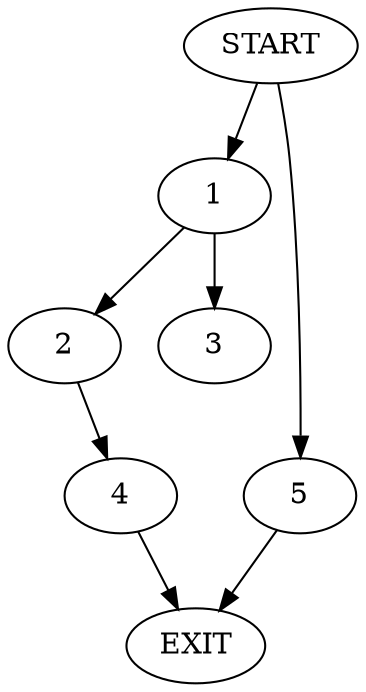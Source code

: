 digraph { 
0 [label="START"];
1;
2;
3;
4;
5;
6[label="EXIT"];
0 -> 1;
0 -> 5;
1 -> 2;
1 -> 3;
2 -> 4;
4 -> 6;
5 -> 6;
}